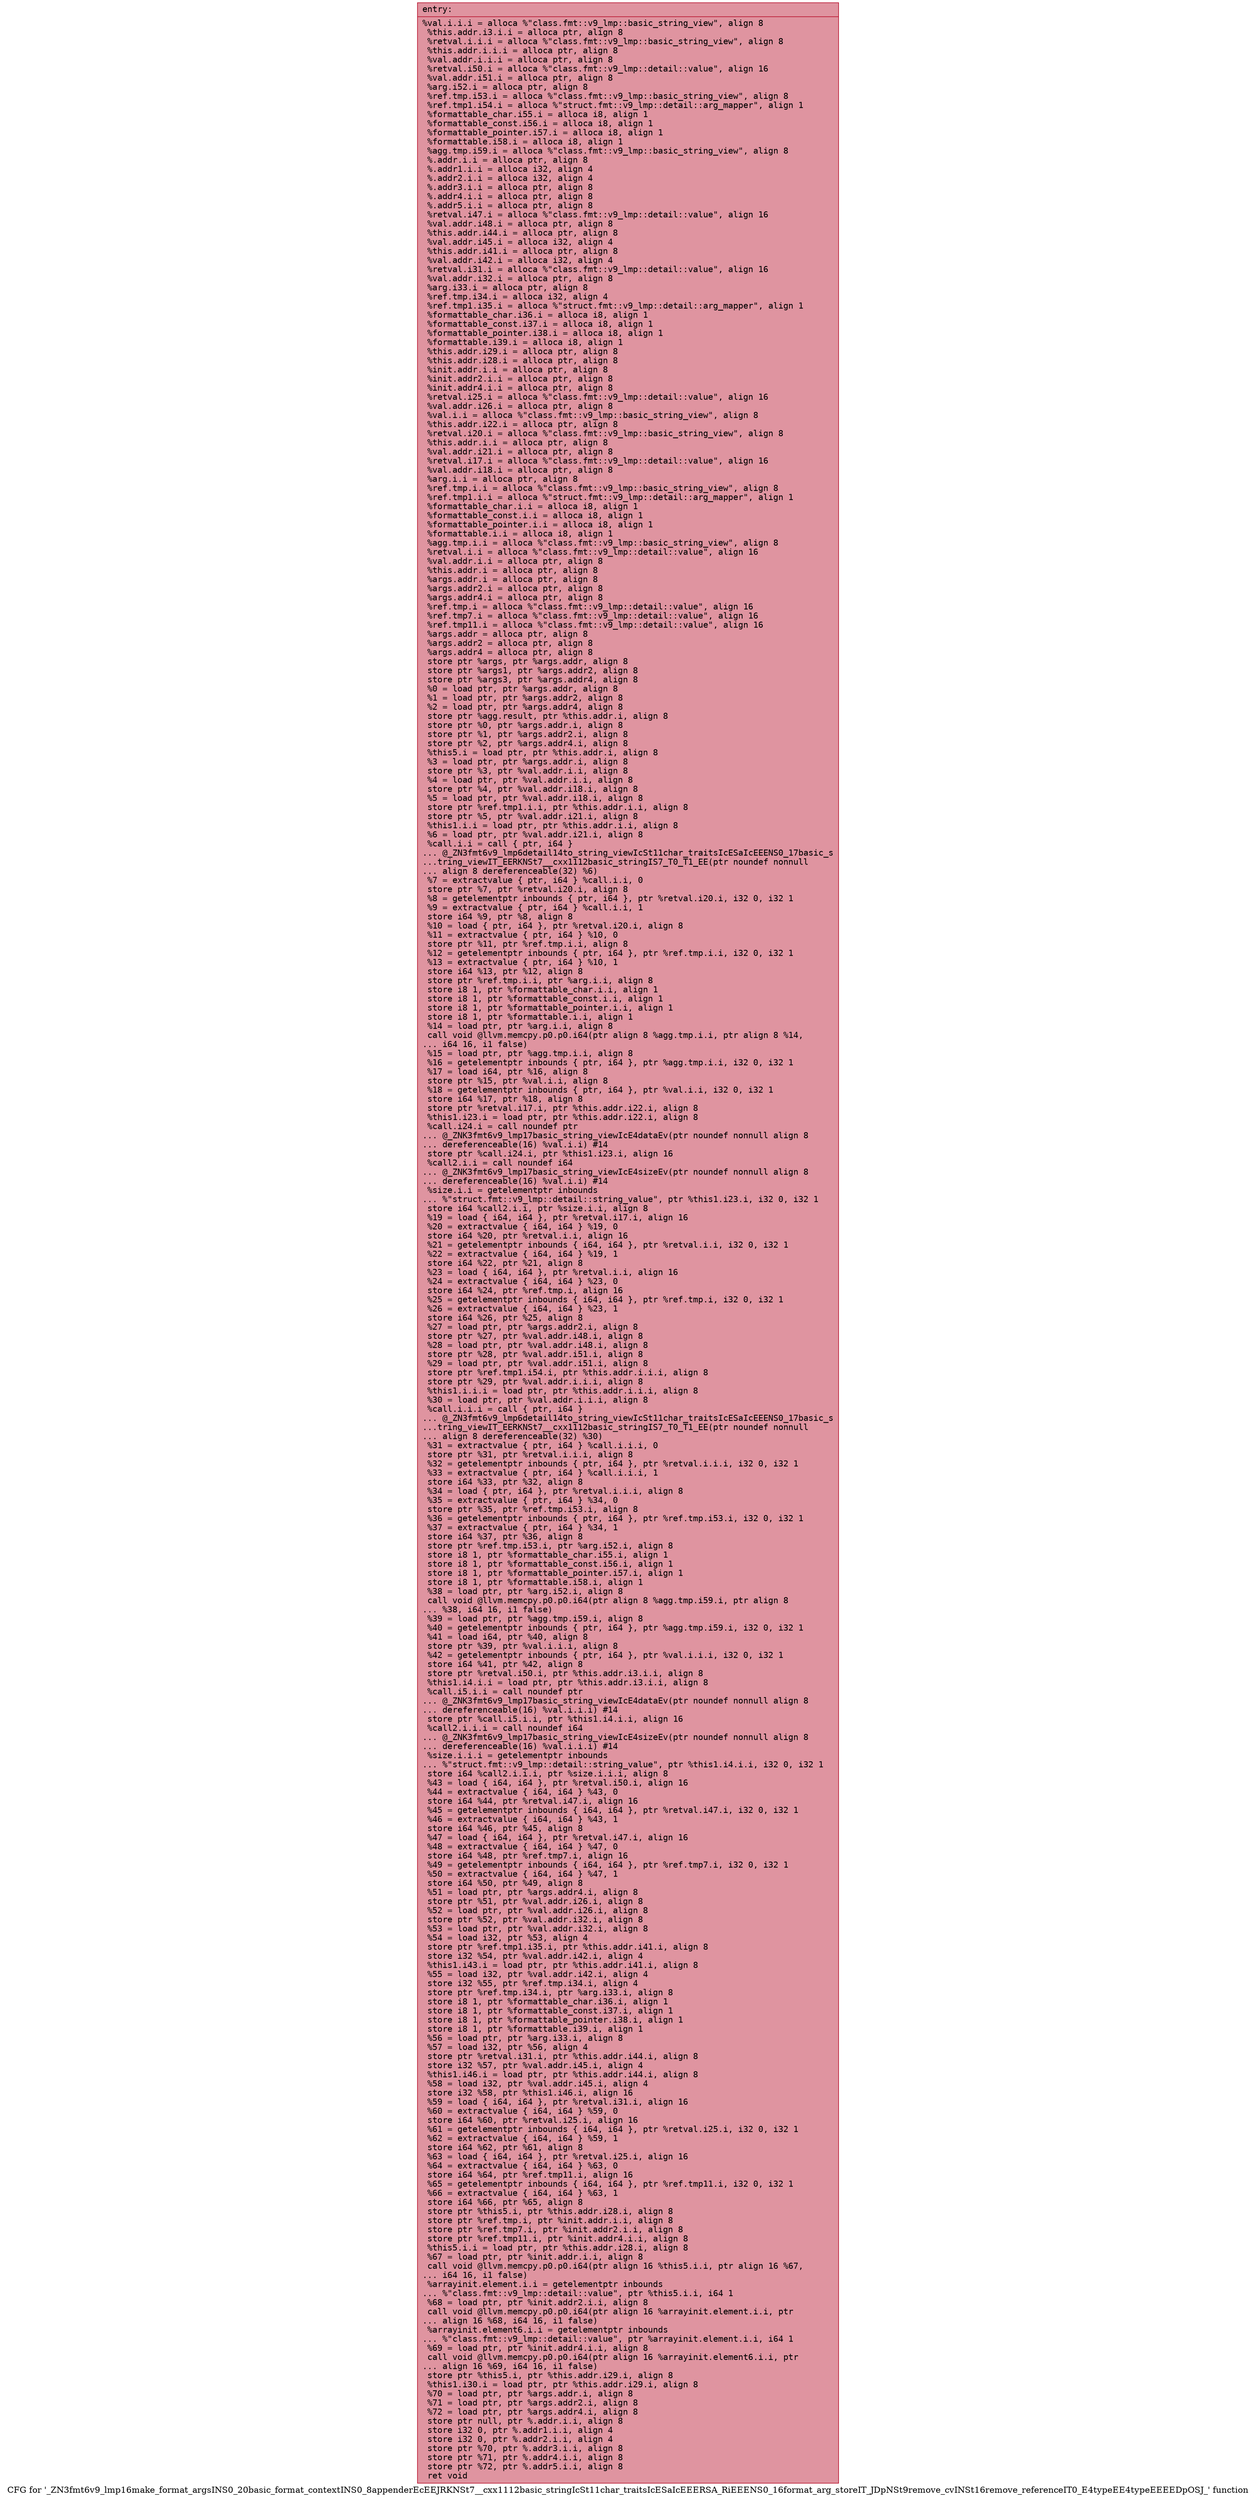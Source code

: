 digraph "CFG for '_ZN3fmt6v9_lmp16make_format_argsINS0_20basic_format_contextINS0_8appenderEcEEJRKNSt7__cxx1112basic_stringIcSt11char_traitsIcESaIcEEERSA_RiEEENS0_16format_arg_storeIT_JDpNSt9remove_cvINSt16remove_referenceIT0_E4typeEE4typeEEEEDpOSJ_' function" {
	label="CFG for '_ZN3fmt6v9_lmp16make_format_argsINS0_20basic_format_contextINS0_8appenderEcEEJRKNSt7__cxx1112basic_stringIcSt11char_traitsIcESaIcEEERSA_RiEEENS0_16format_arg_storeIT_JDpNSt9remove_cvINSt16remove_referenceIT0_E4typeEE4typeEEEEDpOSJ_' function";

	Node0x55bfca1d57a0 [shape=record,color="#b70d28ff", style=filled, fillcolor="#b70d2870" fontname="Courier",label="{entry:\l|  %val.i.i.i = alloca %\"class.fmt::v9_lmp::basic_string_view\", align 8\l  %this.addr.i3.i.i = alloca ptr, align 8\l  %retval.i.i.i = alloca %\"class.fmt::v9_lmp::basic_string_view\", align 8\l  %this.addr.i.i.i = alloca ptr, align 8\l  %val.addr.i.i.i = alloca ptr, align 8\l  %retval.i50.i = alloca %\"class.fmt::v9_lmp::detail::value\", align 16\l  %val.addr.i51.i = alloca ptr, align 8\l  %arg.i52.i = alloca ptr, align 8\l  %ref.tmp.i53.i = alloca %\"class.fmt::v9_lmp::basic_string_view\", align 8\l  %ref.tmp1.i54.i = alloca %\"struct.fmt::v9_lmp::detail::arg_mapper\", align 1\l  %formattable_char.i55.i = alloca i8, align 1\l  %formattable_const.i56.i = alloca i8, align 1\l  %formattable_pointer.i57.i = alloca i8, align 1\l  %formattable.i58.i = alloca i8, align 1\l  %agg.tmp.i59.i = alloca %\"class.fmt::v9_lmp::basic_string_view\", align 8\l  %.addr.i.i = alloca ptr, align 8\l  %.addr1.i.i = alloca i32, align 4\l  %.addr2.i.i = alloca i32, align 4\l  %.addr3.i.i = alloca ptr, align 8\l  %.addr4.i.i = alloca ptr, align 8\l  %.addr5.i.i = alloca ptr, align 8\l  %retval.i47.i = alloca %\"class.fmt::v9_lmp::detail::value\", align 16\l  %val.addr.i48.i = alloca ptr, align 8\l  %this.addr.i44.i = alloca ptr, align 8\l  %val.addr.i45.i = alloca i32, align 4\l  %this.addr.i41.i = alloca ptr, align 8\l  %val.addr.i42.i = alloca i32, align 4\l  %retval.i31.i = alloca %\"class.fmt::v9_lmp::detail::value\", align 16\l  %val.addr.i32.i = alloca ptr, align 8\l  %arg.i33.i = alloca ptr, align 8\l  %ref.tmp.i34.i = alloca i32, align 4\l  %ref.tmp1.i35.i = alloca %\"struct.fmt::v9_lmp::detail::arg_mapper\", align 1\l  %formattable_char.i36.i = alloca i8, align 1\l  %formattable_const.i37.i = alloca i8, align 1\l  %formattable_pointer.i38.i = alloca i8, align 1\l  %formattable.i39.i = alloca i8, align 1\l  %this.addr.i29.i = alloca ptr, align 8\l  %this.addr.i28.i = alloca ptr, align 8\l  %init.addr.i.i = alloca ptr, align 8\l  %init.addr2.i.i = alloca ptr, align 8\l  %init.addr4.i.i = alloca ptr, align 8\l  %retval.i25.i = alloca %\"class.fmt::v9_lmp::detail::value\", align 16\l  %val.addr.i26.i = alloca ptr, align 8\l  %val.i.i = alloca %\"class.fmt::v9_lmp::basic_string_view\", align 8\l  %this.addr.i22.i = alloca ptr, align 8\l  %retval.i20.i = alloca %\"class.fmt::v9_lmp::basic_string_view\", align 8\l  %this.addr.i.i = alloca ptr, align 8\l  %val.addr.i21.i = alloca ptr, align 8\l  %retval.i17.i = alloca %\"class.fmt::v9_lmp::detail::value\", align 16\l  %val.addr.i18.i = alloca ptr, align 8\l  %arg.i.i = alloca ptr, align 8\l  %ref.tmp.i.i = alloca %\"class.fmt::v9_lmp::basic_string_view\", align 8\l  %ref.tmp1.i.i = alloca %\"struct.fmt::v9_lmp::detail::arg_mapper\", align 1\l  %formattable_char.i.i = alloca i8, align 1\l  %formattable_const.i.i = alloca i8, align 1\l  %formattable_pointer.i.i = alloca i8, align 1\l  %formattable.i.i = alloca i8, align 1\l  %agg.tmp.i.i = alloca %\"class.fmt::v9_lmp::basic_string_view\", align 8\l  %retval.i.i = alloca %\"class.fmt::v9_lmp::detail::value\", align 16\l  %val.addr.i.i = alloca ptr, align 8\l  %this.addr.i = alloca ptr, align 8\l  %args.addr.i = alloca ptr, align 8\l  %args.addr2.i = alloca ptr, align 8\l  %args.addr4.i = alloca ptr, align 8\l  %ref.tmp.i = alloca %\"class.fmt::v9_lmp::detail::value\", align 16\l  %ref.tmp7.i = alloca %\"class.fmt::v9_lmp::detail::value\", align 16\l  %ref.tmp11.i = alloca %\"class.fmt::v9_lmp::detail::value\", align 16\l  %args.addr = alloca ptr, align 8\l  %args.addr2 = alloca ptr, align 8\l  %args.addr4 = alloca ptr, align 8\l  store ptr %args, ptr %args.addr, align 8\l  store ptr %args1, ptr %args.addr2, align 8\l  store ptr %args3, ptr %args.addr4, align 8\l  %0 = load ptr, ptr %args.addr, align 8\l  %1 = load ptr, ptr %args.addr2, align 8\l  %2 = load ptr, ptr %args.addr4, align 8\l  store ptr %agg.result, ptr %this.addr.i, align 8\l  store ptr %0, ptr %args.addr.i, align 8\l  store ptr %1, ptr %args.addr2.i, align 8\l  store ptr %2, ptr %args.addr4.i, align 8\l  %this5.i = load ptr, ptr %this.addr.i, align 8\l  %3 = load ptr, ptr %args.addr.i, align 8\l  store ptr %3, ptr %val.addr.i.i, align 8\l  %4 = load ptr, ptr %val.addr.i.i, align 8\l  store ptr %4, ptr %val.addr.i18.i, align 8\l  %5 = load ptr, ptr %val.addr.i18.i, align 8\l  store ptr %ref.tmp1.i.i, ptr %this.addr.i.i, align 8\l  store ptr %5, ptr %val.addr.i21.i, align 8\l  %this1.i.i = load ptr, ptr %this.addr.i.i, align 8\l  %6 = load ptr, ptr %val.addr.i21.i, align 8\l  %call.i.i = call \{ ptr, i64 \}\l... @_ZN3fmt6v9_lmp6detail14to_string_viewIcSt11char_traitsIcESaIcEEENS0_17basic_s\l...tring_viewIT_EERKNSt7__cxx1112basic_stringIS7_T0_T1_EE(ptr noundef nonnull\l... align 8 dereferenceable(32) %6)\l  %7 = extractvalue \{ ptr, i64 \} %call.i.i, 0\l  store ptr %7, ptr %retval.i20.i, align 8\l  %8 = getelementptr inbounds \{ ptr, i64 \}, ptr %retval.i20.i, i32 0, i32 1\l  %9 = extractvalue \{ ptr, i64 \} %call.i.i, 1\l  store i64 %9, ptr %8, align 8\l  %10 = load \{ ptr, i64 \}, ptr %retval.i20.i, align 8\l  %11 = extractvalue \{ ptr, i64 \} %10, 0\l  store ptr %11, ptr %ref.tmp.i.i, align 8\l  %12 = getelementptr inbounds \{ ptr, i64 \}, ptr %ref.tmp.i.i, i32 0, i32 1\l  %13 = extractvalue \{ ptr, i64 \} %10, 1\l  store i64 %13, ptr %12, align 8\l  store ptr %ref.tmp.i.i, ptr %arg.i.i, align 8\l  store i8 1, ptr %formattable_char.i.i, align 1\l  store i8 1, ptr %formattable_const.i.i, align 1\l  store i8 1, ptr %formattable_pointer.i.i, align 1\l  store i8 1, ptr %formattable.i.i, align 1\l  %14 = load ptr, ptr %arg.i.i, align 8\l  call void @llvm.memcpy.p0.p0.i64(ptr align 8 %agg.tmp.i.i, ptr align 8 %14,\l... i64 16, i1 false)\l  %15 = load ptr, ptr %agg.tmp.i.i, align 8\l  %16 = getelementptr inbounds \{ ptr, i64 \}, ptr %agg.tmp.i.i, i32 0, i32 1\l  %17 = load i64, ptr %16, align 8\l  store ptr %15, ptr %val.i.i, align 8\l  %18 = getelementptr inbounds \{ ptr, i64 \}, ptr %val.i.i, i32 0, i32 1\l  store i64 %17, ptr %18, align 8\l  store ptr %retval.i17.i, ptr %this.addr.i22.i, align 8\l  %this1.i23.i = load ptr, ptr %this.addr.i22.i, align 8\l  %call.i24.i = call noundef ptr\l... @_ZNK3fmt6v9_lmp17basic_string_viewIcE4dataEv(ptr noundef nonnull align 8\l... dereferenceable(16) %val.i.i) #14\l  store ptr %call.i24.i, ptr %this1.i23.i, align 16\l  %call2.i.i = call noundef i64\l... @_ZNK3fmt6v9_lmp17basic_string_viewIcE4sizeEv(ptr noundef nonnull align 8\l... dereferenceable(16) %val.i.i) #14\l  %size.i.i = getelementptr inbounds\l... %\"struct.fmt::v9_lmp::detail::string_value\", ptr %this1.i23.i, i32 0, i32 1\l  store i64 %call2.i.i, ptr %size.i.i, align 8\l  %19 = load \{ i64, i64 \}, ptr %retval.i17.i, align 16\l  %20 = extractvalue \{ i64, i64 \} %19, 0\l  store i64 %20, ptr %retval.i.i, align 16\l  %21 = getelementptr inbounds \{ i64, i64 \}, ptr %retval.i.i, i32 0, i32 1\l  %22 = extractvalue \{ i64, i64 \} %19, 1\l  store i64 %22, ptr %21, align 8\l  %23 = load \{ i64, i64 \}, ptr %retval.i.i, align 16\l  %24 = extractvalue \{ i64, i64 \} %23, 0\l  store i64 %24, ptr %ref.tmp.i, align 16\l  %25 = getelementptr inbounds \{ i64, i64 \}, ptr %ref.tmp.i, i32 0, i32 1\l  %26 = extractvalue \{ i64, i64 \} %23, 1\l  store i64 %26, ptr %25, align 8\l  %27 = load ptr, ptr %args.addr2.i, align 8\l  store ptr %27, ptr %val.addr.i48.i, align 8\l  %28 = load ptr, ptr %val.addr.i48.i, align 8\l  store ptr %28, ptr %val.addr.i51.i, align 8\l  %29 = load ptr, ptr %val.addr.i51.i, align 8\l  store ptr %ref.tmp1.i54.i, ptr %this.addr.i.i.i, align 8\l  store ptr %29, ptr %val.addr.i.i.i, align 8\l  %this1.i.i.i = load ptr, ptr %this.addr.i.i.i, align 8\l  %30 = load ptr, ptr %val.addr.i.i.i, align 8\l  %call.i.i.i = call \{ ptr, i64 \}\l... @_ZN3fmt6v9_lmp6detail14to_string_viewIcSt11char_traitsIcESaIcEEENS0_17basic_s\l...tring_viewIT_EERKNSt7__cxx1112basic_stringIS7_T0_T1_EE(ptr noundef nonnull\l... align 8 dereferenceable(32) %30)\l  %31 = extractvalue \{ ptr, i64 \} %call.i.i.i, 0\l  store ptr %31, ptr %retval.i.i.i, align 8\l  %32 = getelementptr inbounds \{ ptr, i64 \}, ptr %retval.i.i.i, i32 0, i32 1\l  %33 = extractvalue \{ ptr, i64 \} %call.i.i.i, 1\l  store i64 %33, ptr %32, align 8\l  %34 = load \{ ptr, i64 \}, ptr %retval.i.i.i, align 8\l  %35 = extractvalue \{ ptr, i64 \} %34, 0\l  store ptr %35, ptr %ref.tmp.i53.i, align 8\l  %36 = getelementptr inbounds \{ ptr, i64 \}, ptr %ref.tmp.i53.i, i32 0, i32 1\l  %37 = extractvalue \{ ptr, i64 \} %34, 1\l  store i64 %37, ptr %36, align 8\l  store ptr %ref.tmp.i53.i, ptr %arg.i52.i, align 8\l  store i8 1, ptr %formattable_char.i55.i, align 1\l  store i8 1, ptr %formattable_const.i56.i, align 1\l  store i8 1, ptr %formattable_pointer.i57.i, align 1\l  store i8 1, ptr %formattable.i58.i, align 1\l  %38 = load ptr, ptr %arg.i52.i, align 8\l  call void @llvm.memcpy.p0.p0.i64(ptr align 8 %agg.tmp.i59.i, ptr align 8\l... %38, i64 16, i1 false)\l  %39 = load ptr, ptr %agg.tmp.i59.i, align 8\l  %40 = getelementptr inbounds \{ ptr, i64 \}, ptr %agg.tmp.i59.i, i32 0, i32 1\l  %41 = load i64, ptr %40, align 8\l  store ptr %39, ptr %val.i.i.i, align 8\l  %42 = getelementptr inbounds \{ ptr, i64 \}, ptr %val.i.i.i, i32 0, i32 1\l  store i64 %41, ptr %42, align 8\l  store ptr %retval.i50.i, ptr %this.addr.i3.i.i, align 8\l  %this1.i4.i.i = load ptr, ptr %this.addr.i3.i.i, align 8\l  %call.i5.i.i = call noundef ptr\l... @_ZNK3fmt6v9_lmp17basic_string_viewIcE4dataEv(ptr noundef nonnull align 8\l... dereferenceable(16) %val.i.i.i) #14\l  store ptr %call.i5.i.i, ptr %this1.i4.i.i, align 16\l  %call2.i.i.i = call noundef i64\l... @_ZNK3fmt6v9_lmp17basic_string_viewIcE4sizeEv(ptr noundef nonnull align 8\l... dereferenceable(16) %val.i.i.i) #14\l  %size.i.i.i = getelementptr inbounds\l... %\"struct.fmt::v9_lmp::detail::string_value\", ptr %this1.i4.i.i, i32 0, i32 1\l  store i64 %call2.i.i.i, ptr %size.i.i.i, align 8\l  %43 = load \{ i64, i64 \}, ptr %retval.i50.i, align 16\l  %44 = extractvalue \{ i64, i64 \} %43, 0\l  store i64 %44, ptr %retval.i47.i, align 16\l  %45 = getelementptr inbounds \{ i64, i64 \}, ptr %retval.i47.i, i32 0, i32 1\l  %46 = extractvalue \{ i64, i64 \} %43, 1\l  store i64 %46, ptr %45, align 8\l  %47 = load \{ i64, i64 \}, ptr %retval.i47.i, align 16\l  %48 = extractvalue \{ i64, i64 \} %47, 0\l  store i64 %48, ptr %ref.tmp7.i, align 16\l  %49 = getelementptr inbounds \{ i64, i64 \}, ptr %ref.tmp7.i, i32 0, i32 1\l  %50 = extractvalue \{ i64, i64 \} %47, 1\l  store i64 %50, ptr %49, align 8\l  %51 = load ptr, ptr %args.addr4.i, align 8\l  store ptr %51, ptr %val.addr.i26.i, align 8\l  %52 = load ptr, ptr %val.addr.i26.i, align 8\l  store ptr %52, ptr %val.addr.i32.i, align 8\l  %53 = load ptr, ptr %val.addr.i32.i, align 8\l  %54 = load i32, ptr %53, align 4\l  store ptr %ref.tmp1.i35.i, ptr %this.addr.i41.i, align 8\l  store i32 %54, ptr %val.addr.i42.i, align 4\l  %this1.i43.i = load ptr, ptr %this.addr.i41.i, align 8\l  %55 = load i32, ptr %val.addr.i42.i, align 4\l  store i32 %55, ptr %ref.tmp.i34.i, align 4\l  store ptr %ref.tmp.i34.i, ptr %arg.i33.i, align 8\l  store i8 1, ptr %formattable_char.i36.i, align 1\l  store i8 1, ptr %formattable_const.i37.i, align 1\l  store i8 1, ptr %formattable_pointer.i38.i, align 1\l  store i8 1, ptr %formattable.i39.i, align 1\l  %56 = load ptr, ptr %arg.i33.i, align 8\l  %57 = load i32, ptr %56, align 4\l  store ptr %retval.i31.i, ptr %this.addr.i44.i, align 8\l  store i32 %57, ptr %val.addr.i45.i, align 4\l  %this1.i46.i = load ptr, ptr %this.addr.i44.i, align 8\l  %58 = load i32, ptr %val.addr.i45.i, align 4\l  store i32 %58, ptr %this1.i46.i, align 16\l  %59 = load \{ i64, i64 \}, ptr %retval.i31.i, align 16\l  %60 = extractvalue \{ i64, i64 \} %59, 0\l  store i64 %60, ptr %retval.i25.i, align 16\l  %61 = getelementptr inbounds \{ i64, i64 \}, ptr %retval.i25.i, i32 0, i32 1\l  %62 = extractvalue \{ i64, i64 \} %59, 1\l  store i64 %62, ptr %61, align 8\l  %63 = load \{ i64, i64 \}, ptr %retval.i25.i, align 16\l  %64 = extractvalue \{ i64, i64 \} %63, 0\l  store i64 %64, ptr %ref.tmp11.i, align 16\l  %65 = getelementptr inbounds \{ i64, i64 \}, ptr %ref.tmp11.i, i32 0, i32 1\l  %66 = extractvalue \{ i64, i64 \} %63, 1\l  store i64 %66, ptr %65, align 8\l  store ptr %this5.i, ptr %this.addr.i28.i, align 8\l  store ptr %ref.tmp.i, ptr %init.addr.i.i, align 8\l  store ptr %ref.tmp7.i, ptr %init.addr2.i.i, align 8\l  store ptr %ref.tmp11.i, ptr %init.addr4.i.i, align 8\l  %this5.i.i = load ptr, ptr %this.addr.i28.i, align 8\l  %67 = load ptr, ptr %init.addr.i.i, align 8\l  call void @llvm.memcpy.p0.p0.i64(ptr align 16 %this5.i.i, ptr align 16 %67,\l... i64 16, i1 false)\l  %arrayinit.element.i.i = getelementptr inbounds\l... %\"class.fmt::v9_lmp::detail::value\", ptr %this5.i.i, i64 1\l  %68 = load ptr, ptr %init.addr2.i.i, align 8\l  call void @llvm.memcpy.p0.p0.i64(ptr align 16 %arrayinit.element.i.i, ptr\l... align 16 %68, i64 16, i1 false)\l  %arrayinit.element6.i.i = getelementptr inbounds\l... %\"class.fmt::v9_lmp::detail::value\", ptr %arrayinit.element.i.i, i64 1\l  %69 = load ptr, ptr %init.addr4.i.i, align 8\l  call void @llvm.memcpy.p0.p0.i64(ptr align 16 %arrayinit.element6.i.i, ptr\l... align 16 %69, i64 16, i1 false)\l  store ptr %this5.i, ptr %this.addr.i29.i, align 8\l  %this1.i30.i = load ptr, ptr %this.addr.i29.i, align 8\l  %70 = load ptr, ptr %args.addr.i, align 8\l  %71 = load ptr, ptr %args.addr2.i, align 8\l  %72 = load ptr, ptr %args.addr4.i, align 8\l  store ptr null, ptr %.addr.i.i, align 8\l  store i32 0, ptr %.addr1.i.i, align 4\l  store i32 0, ptr %.addr2.i.i, align 4\l  store ptr %70, ptr %.addr3.i.i, align 8\l  store ptr %71, ptr %.addr4.i.i, align 8\l  store ptr %72, ptr %.addr5.i.i, align 8\l  ret void\l}"];
}
